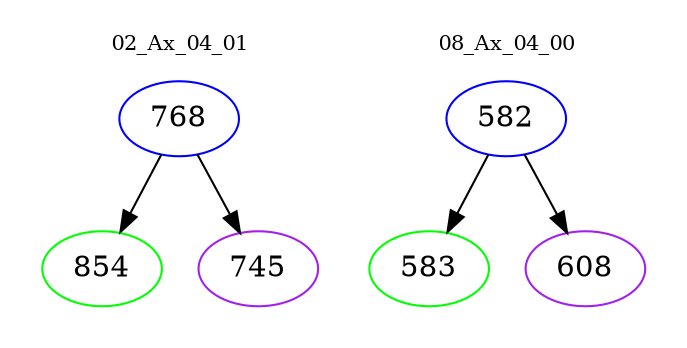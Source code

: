 digraph{
subgraph cluster_0 {
color = white
label = "02_Ax_04_01";
fontsize=10;
T0_768 [label="768", color="blue"]
T0_768 -> T0_854 [color="black"]
T0_854 [label="854", color="green"]
T0_768 -> T0_745 [color="black"]
T0_745 [label="745", color="purple"]
}
subgraph cluster_1 {
color = white
label = "08_Ax_04_00";
fontsize=10;
T1_582 [label="582", color="blue"]
T1_582 -> T1_583 [color="black"]
T1_583 [label="583", color="green"]
T1_582 -> T1_608 [color="black"]
T1_608 [label="608", color="purple"]
}
}
